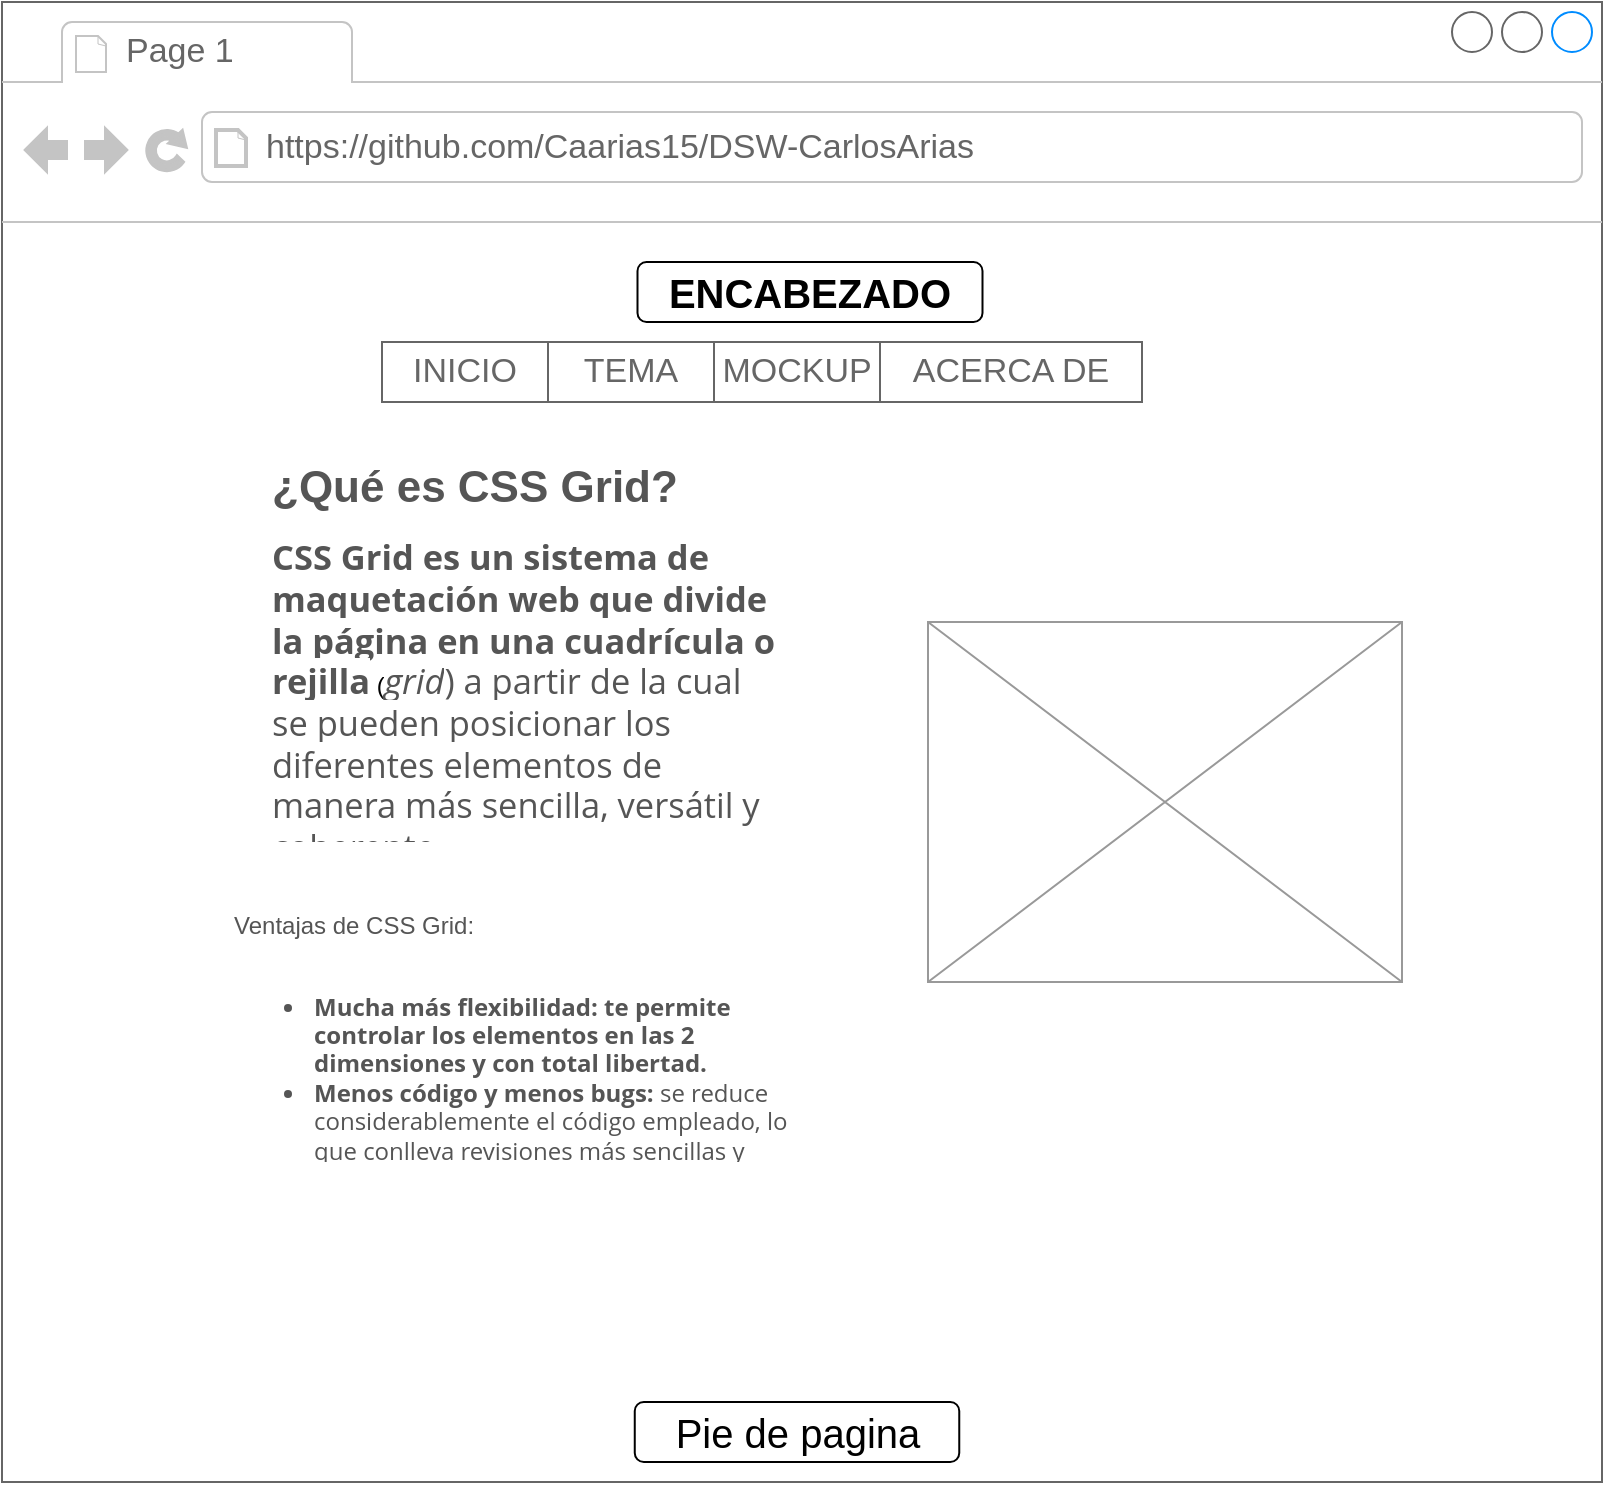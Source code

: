 <mxfile version="21.0.6" type="device"><diagram name="Página-1" id="obY9a3fIzJZZrp-eAVLE"><mxGraphModel dx="2261" dy="699" grid="1" gridSize="10" guides="1" tooltips="1" connect="1" arrows="1" fold="1" page="1" pageScale="1" pageWidth="827" pageHeight="1169" math="0" shadow="0"><root><mxCell id="0"/><mxCell id="1" parent="0"/><mxCell id="EqzbaGWfABKND149tpO1-1" value="" style="strokeWidth=1;shadow=0;dashed=0;align=center;html=1;shape=mxgraph.mockup.containers.browserWindow;rSize=0;strokeColor=#666666;strokeColor2=#008cff;strokeColor3=#c4c4c4;mainText=,;recursiveResize=0;" parent="1" vertex="1"><mxGeometry x="-813" y="20" width="800" height="740" as="geometry"/></mxCell><mxCell id="EqzbaGWfABKND149tpO1-2" value="Page 1" style="strokeWidth=1;shadow=0;dashed=0;align=center;html=1;shape=mxgraph.mockup.containers.anchor;fontSize=17;fontColor=#666666;align=left;whiteSpace=wrap;" parent="EqzbaGWfABKND149tpO1-1" vertex="1"><mxGeometry x="60" y="12" width="110" height="26" as="geometry"/></mxCell><mxCell id="EqzbaGWfABKND149tpO1-3" value="https://github.com/Caarias15/DSW-CarlosArias" style="strokeWidth=1;shadow=0;dashed=0;align=center;html=1;shape=mxgraph.mockup.containers.anchor;rSize=0;fontSize=17;fontColor=#666666;align=left;" parent="EqzbaGWfABKND149tpO1-1" vertex="1"><mxGeometry x="130" y="60" width="250" height="26" as="geometry"/></mxCell><mxCell id="EqzbaGWfABKND149tpO1-4" value="ENCABEZADO" style="text;html=1;strokeColor=none;fillColor=none;align=center;verticalAlign=middle;whiteSpace=wrap;rounded=0;strokeWidth=1;fontStyle=1;fontSize=20;" parent="EqzbaGWfABKND149tpO1-1" vertex="1"><mxGeometry x="264" y="130" width="280" height="30" as="geometry"/></mxCell><mxCell id="EqzbaGWfABKND149tpO1-12" value="Pie de pagina" style="text;html=1;strokeColor=none;fillColor=none;align=center;verticalAlign=middle;whiteSpace=wrap;rounded=0;fontSize=20;" parent="EqzbaGWfABKND149tpO1-1" vertex="1"><mxGeometry x="297.5" y="700" width="200" height="30" as="geometry"/></mxCell><mxCell id="EqzbaGWfABKND149tpO1-6" value="INICIO" style="strokeColor=inherit;fillColor=inherit;gradientColor=inherit;strokeWidth=1;shadow=0;dashed=0;align=center;html=1;shape=mxgraph.mockup.forms.rrect;rSize=0;fontSize=17;fontColor=#666666;whiteSpace=wrap;" parent="EqzbaGWfABKND149tpO1-1" vertex="1"><mxGeometry x="190" y="170" width="83" height="30" as="geometry"/></mxCell><mxCell id="EqzbaGWfABKND149tpO1-7" value="TEMA" style="strokeColor=inherit;fillColor=inherit;gradientColor=inherit;strokeWidth=1;shadow=0;dashed=0;align=center;html=1;shape=mxgraph.mockup.forms.rrect;rSize=0;fontSize=17;fontColor=#666666;whiteSpace=wrap;" parent="EqzbaGWfABKND149tpO1-1" vertex="1"><mxGeometry x="273" y="170" width="83" height="30" as="geometry"/></mxCell><mxCell id="EqzbaGWfABKND149tpO1-8" value="MOCKUP" style="strokeColor=inherit;fillColor=inherit;gradientColor=inherit;strokeWidth=1;shadow=0;dashed=0;align=center;html=1;shape=mxgraph.mockup.forms.rrect;rSize=0;fontSize=17;fontColor=#666666;whiteSpace=wrap;" parent="EqzbaGWfABKND149tpO1-1" vertex="1"><mxGeometry x="356" y="170" width="83" height="30" as="geometry"/></mxCell><mxCell id="EqzbaGWfABKND149tpO1-9" value="ACERCA DE" style="strokeColor=inherit;fillColor=inherit;gradientColor=inherit;strokeWidth=1;shadow=0;dashed=0;align=center;html=1;shape=mxgraph.mockup.forms.rrect;rSize=0;fontSize=17;fontColor=#666666;whiteSpace=wrap;" parent="EqzbaGWfABKND149tpO1-1" vertex="1"><mxGeometry x="439" y="170" width="131" height="30" as="geometry"/></mxCell><mxCell id="MIaeMLg5di7z4Vyd_W5j-1" value="&lt;h2 style=&quot;color: rgb(85, 85, 85); font-family: var(--tw-font-1); line-height: 1.2; font-size: clamp(16.5px, 1.031rem + (1vw - 7.68px) * 0.661, 22px); margin-block: 1.5rem 0px; margin-top: var(--wp--custom--spacing--tw-margin-medium); background-color: rgb(255, 255, 255);&quot;&gt;¿Qué es CSS Grid?&lt;/h2&gt;&lt;p&gt;&lt;strong style=&quot;color: rgb(85, 85, 85); font-family: &amp;quot;Open Sans&amp;quot;, sans-serif; font-size: 17.229px; background-color: rgb(255, 255, 255);&quot;&gt;CSS Grid es un sistema de maquetación web que divide la página en una cuadrícula o rejilla&lt;/strong&gt;&amp;nbsp;(&lt;em style=&quot;color: rgb(85, 85, 85); font-family: &amp;quot;Open Sans&amp;quot;, sans-serif; font-size: 17.229px; background-color: rgb(255, 255, 255);&quot;&gt;grid&lt;/em&gt;&lt;span style=&quot;color: rgb(85, 85, 85); font-family: &amp;quot;Open Sans&amp;quot;, sans-serif; font-size: 17.229px; background-color: rgb(255, 255, 255);&quot;&gt;) a partir de la cual se pueden posicionar los diferentes elementos de manera más sencilla, versátil y coherente.&lt;/span&gt;&lt;br&gt;&lt;/p&gt;" style="text;html=1;strokeColor=none;fillColor=none;spacing=5;spacingTop=-20;whiteSpace=wrap;overflow=hidden;rounded=0;" parent="EqzbaGWfABKND149tpO1-1" vertex="1"><mxGeometry x="130" y="240" width="263.5" height="180" as="geometry"/></mxCell><mxCell id="MIaeMLg5di7z4Vyd_W5j-2" value="" style="verticalLabelPosition=bottom;shadow=0;dashed=0;align=center;html=1;verticalAlign=top;strokeWidth=1;shape=mxgraph.mockup.graphics.simpleIcon;strokeColor=#999999;" parent="EqzbaGWfABKND149tpO1-1" vertex="1"><mxGeometry x="463" y="310" width="237" height="180" as="geometry"/></mxCell><mxCell id="MIaeMLg5di7z4Vyd_W5j-4" value="" style="rounded=1;whiteSpace=wrap;html=1;fillColor=none;" parent="EqzbaGWfABKND149tpO1-1" vertex="1"><mxGeometry x="317.75" y="130" width="172.5" height="30" as="geometry"/></mxCell><mxCell id="MIaeMLg5di7z4Vyd_W5j-5" value="" style="rounded=1;whiteSpace=wrap;html=1;fillColor=none;" parent="EqzbaGWfABKND149tpO1-1" vertex="1"><mxGeometry x="316.38" y="700" width="162.25" height="30" as="geometry"/></mxCell><mxCell id="MIaeMLg5di7z4Vyd_W5j-6" value="&lt;h2 style=&quot;color: rgb(85, 85, 85); font-family: var(--tw-font-1); line-height: 1.2; margin-block: 1.5rem 0px; margin-top: 0px; background-color: rgb(255, 255, 255);&quot;&gt;&lt;font style=&quot;font-size: 12px; font-weight: normal;&quot;&gt;Ventajas de CSS Grid:&lt;/font&gt;&lt;/h2&gt;&lt;h1 style=&quot;&quot;&gt;&lt;ul style=&quot;box-sizing: border-box; margin-block: 1.5rem 0px; color: rgb(85, 85, 85); font-family: &amp;quot;Open Sans&amp;quot;, sans-serif; background-color: rgb(255, 255, 255); font-size: 12px;&quot;&gt;&lt;li style=&quot;&quot;&gt;&lt;font style=&quot;font-size: 12px;&quot;&gt;&lt;strong&gt;Mucha más flexibilidad:&amp;nbsp;&lt;/strong&gt;te permite controlar los elementos en las 2 dimensiones y con total libertad.&lt;/font&gt;&lt;/li&gt;&lt;li style=&quot;font-weight: 400;&quot;&gt;&lt;font style=&quot;font-size: 12px;&quot;&gt;&lt;strong style=&quot;&quot;&gt;Menos código y menos bugs:&amp;nbsp;&lt;/strong&gt;se reduce considerablemente el código empleado, lo que conlleva revisiones más sencillas y menor probabilidad de bugs.&lt;/font&gt;&lt;/li&gt;&lt;/ul&gt;&lt;/h1&gt;" style="text;html=1;strokeColor=none;fillColor=none;spacing=5;spacingTop=-20;whiteSpace=wrap;overflow=hidden;rounded=0;" parent="EqzbaGWfABKND149tpO1-1" vertex="1"><mxGeometry x="110.63" y="460" width="302.25" height="120" as="geometry"/></mxCell></root></mxGraphModel></diagram></mxfile>